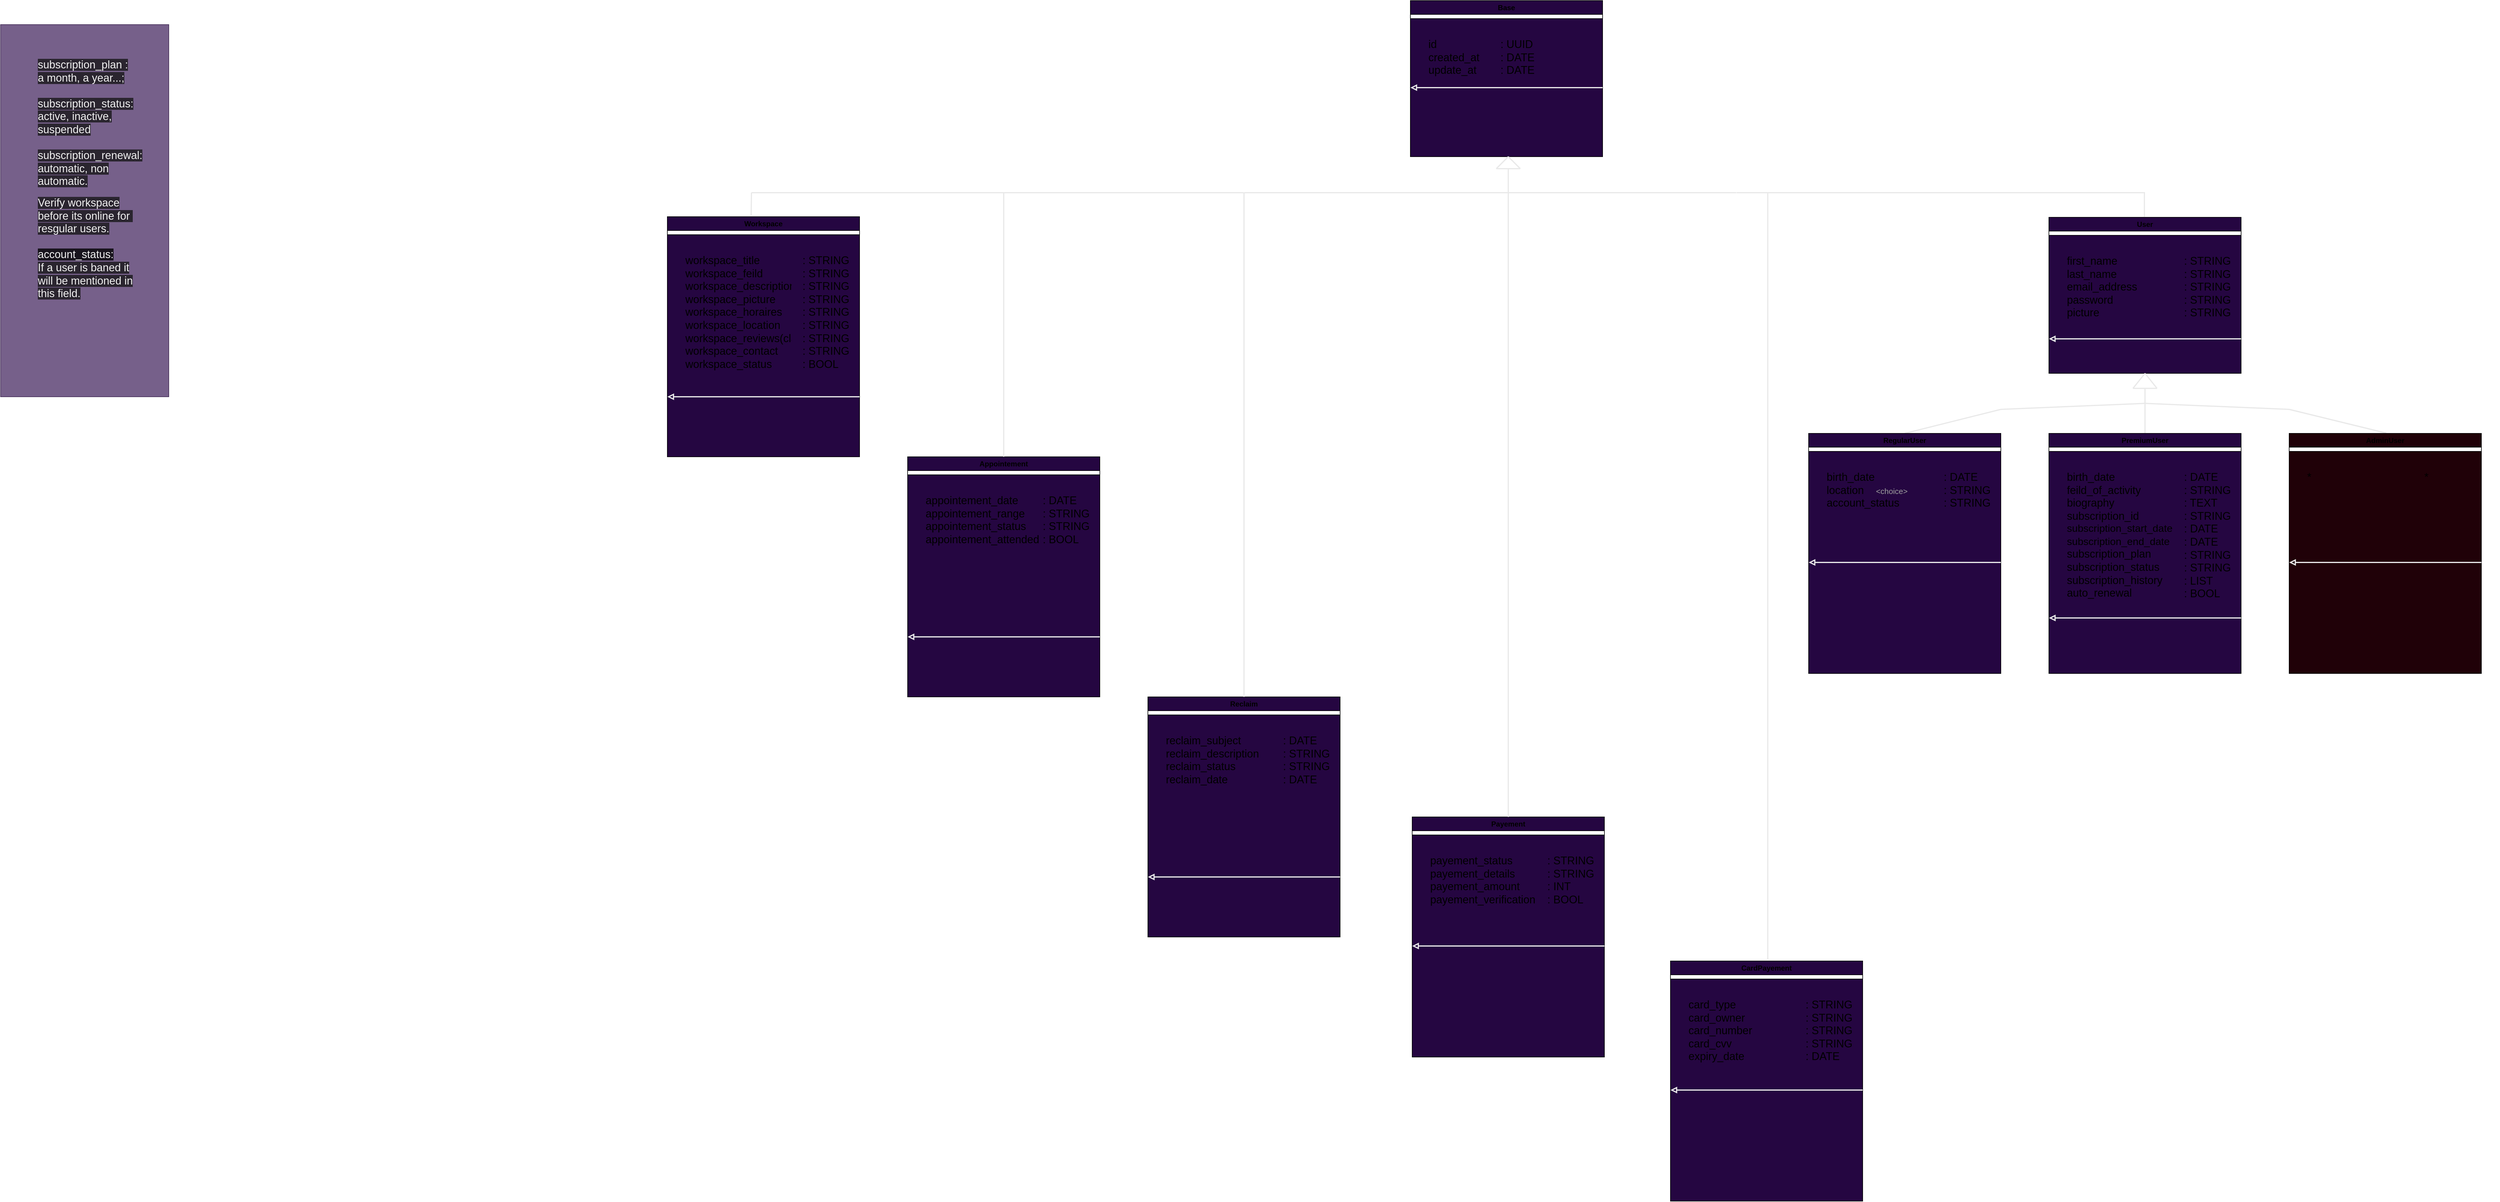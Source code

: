 <mxfile>
    <diagram id="BYOZ9nGXtysZzB5HWWPF" name="Page-1">
        <mxGraphModel dx="3417" dy="693" grid="1" gridSize="10" guides="1" tooltips="1" connect="1" arrows="1" fold="1" page="0" pageScale="1" pageWidth="850" pageHeight="1100" math="0" shadow="0">
            <root>
                <mxCell id="0"/>
                <mxCell id="1" parent="0"/>
                <mxCell id="110" value="" style="rounded=0;whiteSpace=wrap;html=1;fontSize=13;fontColor=#ffffff;fillColor=#76608a;strokeColor=#432D57;" vertex="1" parent="1">
                    <mxGeometry x="-2470" y="-360" width="280" height="620" as="geometry"/>
                </mxCell>
                <mxCell id="18" value="" style="endArrow=none;html=1;strokeColor=#E9E9E9;strokeWidth=2;" edge="1" parent="1">
                    <mxGeometry width="50" height="50" relative="1" as="geometry">
                        <mxPoint x="1100" y="271" as="sourcePoint"/>
                        <mxPoint x="1340" y="281" as="targetPoint"/>
                    </mxGeometry>
                </mxCell>
                <mxCell id="19" value="" style="endArrow=none;html=1;strokeColor=#E9E9E9;strokeWidth=2;" edge="1" parent="1">
                    <mxGeometry width="50" height="50" relative="1" as="geometry">
                        <mxPoint x="860" y="281" as="sourcePoint"/>
                        <mxPoint x="1100" y="271" as="targetPoint"/>
                    </mxGeometry>
                </mxCell>
                <mxCell id="20" value="" style="endArrow=none;html=1;strokeColor=#E9E9E9;strokeWidth=2;entryX=0.5;entryY=0;entryDx=0;entryDy=0;" edge="1" parent="1" target="88">
                    <mxGeometry width="50" height="50" relative="1" as="geometry">
                        <mxPoint x="860" y="281" as="sourcePoint"/>
                        <mxPoint x="844.6" y="311" as="targetPoint"/>
                    </mxGeometry>
                </mxCell>
                <mxCell id="22" value="" style="endArrow=none;html=1;strokeColor=#E9E9E9;strokeWidth=2;entryX=0.506;entryY=-0.001;entryDx=0;entryDy=0;entryPerimeter=0;" edge="1" parent="1" target="100">
                    <mxGeometry width="50" height="50" relative="1" as="geometry">
                        <mxPoint x="1340" y="281" as="sourcePoint"/>
                        <mxPoint x="1324.07" y="311" as="targetPoint"/>
                    </mxGeometry>
                </mxCell>
                <mxCell id="49" value="Base" style="swimlane;whiteSpace=wrap;html=1;fillColor=#250641;gradientColor=none;" vertex="1" parent="1">
                    <mxGeometry x="-123" y="-400" width="320" height="260" as="geometry"/>
                </mxCell>
                <mxCell id="62" value="" style="rounded=0;whiteSpace=wrap;html=1;fillColor=#250641;gradientColor=none;" vertex="1" parent="49">
                    <mxGeometry y="30" width="320" height="230" as="geometry"/>
                </mxCell>
                <mxCell id="73" value="&lt;h1&gt;&lt;br&gt;&lt;/h1&gt;&lt;div style=&quot;font-size: 18px;&quot;&gt;&lt;font style=&quot;font-size: 18px;&quot;&gt;id&lt;span style=&quot;white-space: pre;&quot;&gt;&#9;&lt;/span&gt;&lt;span style=&quot;white-space: pre;&quot;&gt;&#9;&lt;/span&gt;&lt;span style=&quot;white-space: pre;&quot;&gt;&#9;&lt;/span&gt;: UUID&lt;/font&gt;&lt;/div&gt;&lt;div style=&quot;font-size: 18px;&quot;&gt;&lt;font style=&quot;font-size: 18px;&quot;&gt;created_at&lt;span style=&quot;white-space: pre;&quot;&gt;&#9;&lt;/span&gt;: DATE&lt;/font&gt;&lt;/div&gt;&lt;div style=&quot;font-size: 18px;&quot;&gt;&lt;font style=&quot;font-size: 18px;&quot;&gt;update_at&lt;span style=&quot;white-space: pre;&quot;&gt;&#9;&lt;/span&gt;: DATE&lt;/font&gt;&lt;/div&gt;" style="text;html=1;strokeColor=none;fillColor=none;spacing=5;spacingTop=-20;whiteSpace=wrap;overflow=hidden;rounded=0;" vertex="1" parent="49">
                    <mxGeometry x="25" y="12" width="240" height="150" as="geometry"/>
                </mxCell>
                <mxCell id="74" style="edgeStyle=none;html=1;exitX=1;exitY=0.5;exitDx=0;exitDy=0;entryX=0;entryY=0.5;entryDx=0;entryDy=0;strokeColor=#E9E9E9;strokeWidth=2;fontSize=18;endArrow=block;endFill=0;" edge="1" parent="49" source="62" target="62">
                    <mxGeometry relative="1" as="geometry"/>
                </mxCell>
                <mxCell id="55" value="" style="endArrow=none;html=1;strokeColor=#E9E9E9;strokeWidth=2;" edge="1" parent="1">
                    <mxGeometry width="50" height="50" relative="1" as="geometry">
                        <mxPoint x="420" y="-80" as="sourcePoint"/>
                        <mxPoint x="1100" y="-80" as="targetPoint"/>
                    </mxGeometry>
                </mxCell>
                <mxCell id="56" value="" style="endArrow=none;html=1;strokeColor=#E9E9E9;strokeWidth=2;" edge="1" parent="1">
                    <mxGeometry width="50" height="50" relative="1" as="geometry">
                        <mxPoint x="-400" y="-80" as="sourcePoint"/>
                        <mxPoint x="419.5" y="-80" as="targetPoint"/>
                    </mxGeometry>
                </mxCell>
                <mxCell id="58" value="" style="endArrow=none;html=1;strokeColor=#E9E9E9;strokeWidth=2;" edge="1" parent="1">
                    <mxGeometry width="50" height="50" relative="1" as="geometry">
                        <mxPoint x="1099" y="-81" as="sourcePoint"/>
                        <mxPoint x="1099" y="-40" as="targetPoint"/>
                    </mxGeometry>
                </mxCell>
                <mxCell id="77" value="" style="endArrow=none;html=1;strokeColor=#E9E9E9;strokeWidth=2;exitX=0.5;exitY=0;exitDx=0;exitDy=0;" edge="1" parent="1" source="92">
                    <mxGeometry width="50" height="50" relative="1" as="geometry">
                        <mxPoint x="1100" y="311" as="sourcePoint"/>
                        <mxPoint x="1100" y="271" as="targetPoint"/>
                    </mxGeometry>
                </mxCell>
                <mxCell id="79" value="User" style="swimlane;whiteSpace=wrap;html=1;fillColor=#250641;gradientColor=none;" vertex="1" parent="1">
                    <mxGeometry x="940" y="-39" width="320" height="260" as="geometry"/>
                </mxCell>
                <mxCell id="80" value="" style="rounded=0;whiteSpace=wrap;html=1;fillColor=#250641;gradientColor=none;" vertex="1" parent="79">
                    <mxGeometry y="30" width="320" height="230" as="geometry"/>
                </mxCell>
                <mxCell id="81" value="&lt;h1&gt;&lt;br&gt;&lt;/h1&gt;&lt;div style=&quot;font-size: 18px;&quot;&gt;&lt;font style=&quot;font-size: 18px;&quot;&gt;first_name&lt;span style=&quot;white-space: pre;&quot;&gt;&#9;&lt;/span&gt;&lt;/font&gt;&lt;/div&gt;&lt;div style=&quot;font-size: 18px;&quot;&gt;&lt;font style=&quot;font-size: 18px;&quot;&gt;last_name&lt;span style=&quot;white-space: pre;&quot;&gt;&#9;&lt;/span&gt;&lt;/font&gt;&lt;/div&gt;&lt;div style=&quot;font-size: 18px;&quot;&gt;&lt;font style=&quot;font-size: 18px;&quot;&gt;email_address&amp;nbsp;&lt;/font&gt;&lt;/div&gt;&lt;div style=&quot;font-size: 18px;&quot;&gt;&lt;font style=&quot;font-size: 18px;&quot;&gt;password&lt;/font&gt;&lt;/div&gt;&lt;div style=&quot;font-size: 18px;&quot;&gt;&lt;font style=&quot;font-size: 18px;&quot;&gt;picture&lt;/font&gt;&lt;/div&gt;" style="text;html=1;strokeColor=none;fillColor=none;spacing=5;spacingTop=-20;whiteSpace=wrap;overflow=hidden;rounded=0;" vertex="1" parent="79">
                    <mxGeometry x="25" y="12" width="145" height="228" as="geometry"/>
                </mxCell>
                <mxCell id="83" value="&lt;h1&gt;&lt;br&gt;&lt;/h1&gt;&lt;div style=&quot;font-size: 18px;&quot;&gt;&lt;font style=&quot;font-size: 18px;&quot;&gt;: STRING&lt;span style=&quot;white-space: pre;&quot;&gt;&#9;&lt;/span&gt;&lt;/font&gt;&lt;/div&gt;&lt;div style=&quot;font-size: 18px;&quot;&gt;&lt;font style=&quot;font-size: 18px;&quot;&gt;: STRING&lt;span style=&quot;white-space: pre;&quot;&gt;&#9;&lt;/span&gt;&lt;/font&gt;&lt;/div&gt;&lt;div style=&quot;font-size: 18px;&quot;&gt;&lt;font style=&quot;font-size: 18px;&quot;&gt;: STRING&amp;nbsp;&lt;/font&gt;&lt;/div&gt;&lt;div style=&quot;font-size: 18px;&quot;&gt;&lt;font style=&quot;font-size: 18px;&quot;&gt;: STRING&lt;/font&gt;&lt;/div&gt;&lt;div style=&quot;font-size: 18px;&quot;&gt;&lt;font style=&quot;font-size: 18px;&quot;&gt;: STRING&lt;/font&gt;&lt;/div&gt;" style="text;html=1;strokeColor=none;fillColor=none;spacing=5;spacingTop=-20;whiteSpace=wrap;overflow=hidden;rounded=0;" vertex="1" parent="79">
                    <mxGeometry x="220" y="12" width="130" height="228" as="geometry"/>
                </mxCell>
                <mxCell id="118" style="edgeStyle=none;html=1;exitX=1;exitY=0.75;exitDx=0;exitDy=0;entryX=0;entryY=0.75;entryDx=0;entryDy=0;strokeColor=#E9E9E9;strokeWidth=2;fontSize=13;fontColor=#9E9E9E;endArrow=block;endFill=0;" edge="1" parent="79" source="80" target="80">
                    <mxGeometry relative="1" as="geometry"/>
                </mxCell>
                <mxCell id="88" value="RegularUser" style="swimlane;whiteSpace=wrap;html=1;fillColor=#250641;gradientColor=none;" vertex="1" parent="1">
                    <mxGeometry x="540" y="321" width="320" height="400" as="geometry"/>
                </mxCell>
                <mxCell id="89" value="" style="rounded=0;whiteSpace=wrap;html=1;fillColor=#250641;gradientColor=none;" vertex="1" parent="88">
                    <mxGeometry y="30" width="320" height="370" as="geometry"/>
                </mxCell>
                <mxCell id="90" value="&lt;h1&gt;&lt;br&gt;&lt;/h1&gt;&lt;div style=&quot;font-size: 18px;&quot;&gt;birth_date&lt;/div&gt;&lt;div style=&quot;&quot;&gt;&lt;span style=&quot;font-size: 18px;&quot;&gt;location&amp;nbsp; &amp;nbsp;&lt;font color=&quot;#9e9e9e&quot;&gt;&amp;nbsp;&lt;/font&gt;&lt;/span&gt;&lt;font color=&quot;#9e9e9e&quot; style=&quot;font-size: 13px;&quot;&gt;&amp;lt;choice&amp;gt;&lt;/font&gt;&lt;/div&gt;&lt;div style=&quot;&quot;&gt;&lt;span style=&quot;font-size: 18px;&quot;&gt;account_status&lt;/span&gt;&lt;br&gt;&lt;/div&gt;" style="text;html=1;strokeColor=none;fillColor=none;spacing=5;spacingTop=-20;whiteSpace=wrap;overflow=hidden;rounded=0;" vertex="1" parent="88">
                    <mxGeometry x="25" y="12" width="145" height="228" as="geometry"/>
                </mxCell>
                <mxCell id="91" value="&lt;h1&gt;&lt;br&gt;&lt;/h1&gt;&lt;div style=&quot;font-size: 18px;&quot;&gt;&lt;span style=&quot;background-color: initial;&quot;&gt;: DATE&lt;/span&gt;&lt;span style=&quot;background-color: initial; white-space: pre;&quot;&gt;&#9;&lt;/span&gt;&lt;br&gt;&lt;/div&gt;&lt;div style=&quot;font-size: 18px;&quot;&gt;&lt;font style=&quot;font-size: 18px;&quot;&gt;: STRING&amp;nbsp;&lt;/font&gt;&lt;/div&gt;&lt;div style=&quot;font-size: 18px;&quot;&gt;&lt;font style=&quot;font-size: 18px;&quot;&gt;: STRING&lt;/font&gt;&lt;/div&gt;" style="text;html=1;strokeColor=none;fillColor=none;spacing=5;spacingTop=-20;whiteSpace=wrap;overflow=hidden;rounded=0;" vertex="1" parent="88">
                    <mxGeometry x="220" y="12" width="130" height="168" as="geometry"/>
                </mxCell>
                <mxCell id="115" style="edgeStyle=none;html=1;exitX=1;exitY=0.5;exitDx=0;exitDy=0;strokeColor=#E9E9E9;strokeWidth=2;fontSize=13;fontColor=#9E9E9E;endArrow=block;endFill=0;entryX=0;entryY=0.5;entryDx=0;entryDy=0;" edge="1" parent="88" source="89" target="89">
                    <mxGeometry relative="1" as="geometry"/>
                </mxCell>
                <mxCell id="92" value="PremiumUser" style="swimlane;whiteSpace=wrap;html=1;fillColor=#250641;gradientColor=none;" vertex="1" parent="1">
                    <mxGeometry x="940" y="321" width="320" height="400" as="geometry"/>
                </mxCell>
                <mxCell id="93" value="" style="rounded=0;whiteSpace=wrap;html=1;fillColor=#250641;gradientColor=none;" vertex="1" parent="92">
                    <mxGeometry y="30" width="320" height="370" as="geometry"/>
                </mxCell>
                <mxCell id="94" value="&lt;h1&gt;&lt;br&gt;&lt;/h1&gt;&lt;div style=&quot;font-size: 18px;&quot;&gt;&lt;font style=&quot;font-size: 18px;&quot;&gt;birth_date&lt;br&gt;&lt;/font&gt;&lt;/div&gt;&lt;div style=&quot;font-size: 18px;&quot;&gt;&lt;font style=&quot;font-size: 18px;&quot;&gt;feild_of_activity&lt;/font&gt;&lt;/div&gt;&lt;div style=&quot;font-size: 18px;&quot;&gt;biography&lt;/div&gt;&lt;div style=&quot;font-size: 18px;&quot;&gt;&lt;font style=&quot;font-size: 18px;&quot;&gt;subscription_id&lt;span style=&quot;&quot;&gt;&#9;&lt;/span&gt;&lt;/font&gt;&lt;/div&gt;&lt;font style=&quot;font-size: 17px;&quot;&gt;subscription_start_date&lt;/font&gt;&lt;div style=&quot;font-size: 18px;&quot;&gt;&lt;font style=&quot;font-size: 18px;&quot;&gt;&lt;span style=&quot;&quot;&gt;&#9;&lt;/span&gt;&lt;/font&gt;&lt;/div&gt;&lt;div style=&quot;&quot;&gt;&lt;font style=&quot;font-size: 17px;&quot;&gt;subscription_end_date&lt;/font&gt;&lt;font style=&quot;font-size: 18px;&quot;&gt;&amp;nbsp;&lt;/font&gt;&lt;/div&gt;&lt;div style=&quot;font-size: 18px;&quot;&gt;subscription_plan&lt;/div&gt;&lt;div style=&quot;font-size: 18px;&quot;&gt;&lt;font style=&quot;font-size: 18px;&quot;&gt;subscription_status&lt;/font&gt;&lt;/div&gt;&lt;div style=&quot;font-size: 18px;&quot;&gt;&lt;font style=&quot;font-size: 18px;&quot;&gt;subscription_history&lt;/font&gt;&lt;/div&gt;&lt;div style=&quot;font-size: 18px;&quot;&gt;&lt;font style=&quot;font-size: 18px;&quot;&gt;auto_renewal&lt;br&gt;&lt;/font&gt;&lt;/div&gt;" style="text;html=1;strokeColor=none;fillColor=none;spacing=5;spacingTop=-20;whiteSpace=wrap;overflow=hidden;rounded=0;" vertex="1" parent="92">
                    <mxGeometry x="25" y="12" width="185" height="268" as="geometry"/>
                </mxCell>
                <mxCell id="95" value="&lt;h1&gt;&lt;br&gt;&lt;/h1&gt;&lt;div style=&quot;font-size: 18px;&quot;&gt;&lt;font style=&quot;font-size: 18px;&quot;&gt;: DATE&lt;/font&gt;&lt;/div&gt;&lt;div style=&quot;font-size: 18px;&quot;&gt;&lt;font style=&quot;font-size: 18px;&quot;&gt;: STRING&lt;span style=&quot;&quot;&gt;&#9;&lt;/span&gt;&lt;/font&gt;&lt;/div&gt;&lt;div style=&quot;font-size: 18px;&quot;&gt;&lt;font style=&quot;font-size: 18px;&quot;&gt;: TEXT&lt;span style=&quot;&quot;&gt;&lt;/span&gt;&lt;/font&gt;&lt;/div&gt;&lt;div style=&quot;font-size: 18px;&quot;&gt;&lt;font style=&quot;font-size: 18px;&quot;&gt;: STRING&amp;nbsp;&lt;/font&gt;&lt;/div&gt;&lt;div style=&quot;font-size: 18px;&quot;&gt;&lt;font style=&quot;font-size: 18px;&quot;&gt;: DATE&lt;/font&gt;&lt;/div&gt;&lt;div style=&quot;font-size: 18px;&quot;&gt;&lt;font style=&quot;font-size: 18px;&quot;&gt;: DATE&lt;/font&gt;&lt;/div&gt;&lt;div style=&quot;font-size: 18px;&quot;&gt;&lt;font style=&quot;font-size: 18px;&quot;&gt;: STRING&lt;br&gt;&lt;/font&gt;&lt;/div&gt;&lt;div style=&quot;font-size: 18px;&quot;&gt;&lt;font style=&quot;font-size: 18px;&quot;&gt;: STRING&lt;br&gt;&lt;/font&gt;&lt;/div&gt;&lt;div style=&quot;font-size: 18px;&quot;&gt;&lt;font style=&quot;font-size: 18px;&quot;&gt;: LIST&lt;br&gt;&lt;/font&gt;&lt;/div&gt;&lt;div style=&quot;font-size: 18px;&quot;&gt;&lt;font style=&quot;font-size: 18px;&quot;&gt;: BOOL&lt;/font&gt;&lt;/div&gt;" style="text;html=1;strokeColor=none;fillColor=none;spacing=5;spacingTop=-20;whiteSpace=wrap;overflow=hidden;rounded=0;" vertex="1" parent="92">
                    <mxGeometry x="220" y="12" width="130" height="268" as="geometry"/>
                </mxCell>
                <mxCell id="113" style="edgeStyle=none;html=1;exitX=1;exitY=0.75;exitDx=0;exitDy=0;entryX=0;entryY=0.75;entryDx=0;entryDy=0;strokeColor=#E9E9E9;strokeWidth=2;fontSize=13;fontColor=#9E9E9E;endArrow=block;endFill=0;" edge="1" parent="92" source="93" target="93">
                    <mxGeometry relative="1" as="geometry"/>
                </mxCell>
                <mxCell id="100" value="AdminUser" style="swimlane;whiteSpace=wrap;html=1;fillColor=#200108;gradientColor=none;" vertex="1" parent="1">
                    <mxGeometry x="1340" y="321" width="320" height="400" as="geometry"/>
                </mxCell>
                <mxCell id="101" value="" style="rounded=0;whiteSpace=wrap;html=1;fillColor=#200108;gradientColor=none;" vertex="1" parent="100">
                    <mxGeometry y="30" width="320" height="370" as="geometry"/>
                </mxCell>
                <mxCell id="102" value="&lt;h1&gt;&lt;br&gt;&lt;/h1&gt;&lt;div style=&quot;font-size: 18px;&quot;&gt;*&lt;/div&gt;" style="text;html=1;strokeColor=none;fillColor=none;spacing=5;spacingTop=-20;whiteSpace=wrap;overflow=hidden;rounded=0;" vertex="1" parent="100">
                    <mxGeometry x="25" y="12" width="145" height="228" as="geometry"/>
                </mxCell>
                <mxCell id="103" value="&lt;h1&gt;&lt;br&gt;&lt;/h1&gt;&lt;div style=&quot;font-size: 18px;&quot;&gt;*&lt;/div&gt;" style="text;html=1;strokeColor=none;fillColor=none;spacing=5;spacingTop=-20;whiteSpace=wrap;overflow=hidden;rounded=0;" vertex="1" parent="100">
                    <mxGeometry x="220" y="12" width="130" height="188" as="geometry"/>
                </mxCell>
                <mxCell id="117" style="edgeStyle=none;html=1;exitX=1;exitY=0.5;exitDx=0;exitDy=0;entryX=0;entryY=0.5;entryDx=0;entryDy=0;strokeColor=#E9E9E9;strokeWidth=2;fontSize=13;fontColor=#9E9E9E;endArrow=block;endFill=0;" edge="1" parent="100" source="101" target="101">
                    <mxGeometry relative="1" as="geometry"/>
                </mxCell>
                <mxCell id="104" value="&lt;span style=&quot;color: rgb(240, 240, 240); font-family: Helvetica; font-size: 18px; font-style: normal; font-variant-ligatures: normal; font-variant-caps: normal; font-weight: 400; letter-spacing: normal; orphans: 2; text-align: left; text-indent: 0px; text-transform: none; widows: 2; word-spacing: 0px; -webkit-text-stroke-width: 0px; background-color: rgb(42, 37, 47); text-decoration-thickness: initial; text-decoration-style: initial; text-decoration-color: initial; float: none; display: inline !important;&quot;&gt;subscription_plan :&lt;br&gt;a month, a year...;&lt;br&gt;&lt;br&gt;subscription_status:&lt;br&gt;active, inactive, suspended&lt;br&gt;&lt;br&gt;subscription_renewal:&lt;br&gt;automatic, non automatic.&lt;br&gt;&lt;br&gt;&lt;br&gt;&lt;/span&gt;" style="text;whiteSpace=wrap;html=1;fontSize=18;" vertex="1" parent="1">
                    <mxGeometry x="-2410" y="-310" width="170" height="50" as="geometry"/>
                </mxCell>
                <mxCell id="108" value="&lt;span style=&quot;color: rgb(240, 240, 240); font-family: Helvetica; font-size: 18px; font-style: normal; font-variant-ligatures: normal; font-variant-caps: normal; font-weight: 400; letter-spacing: normal; orphans: 2; text-align: left; text-indent: 0px; text-transform: none; widows: 2; word-spacing: 0px; -webkit-text-stroke-width: 0px; background-color: rgb(42, 37, 47); text-decoration-thickness: initial; text-decoration-style: initial; text-decoration-color: initial; float: none; display: inline !important;&quot;&gt;Verify workspace before its online for&amp;nbsp; resgular users.&lt;br&gt;&lt;br&gt;&lt;span style=&quot;background-color: rgb(24, 20, 29);&quot;&gt;account_status:&lt;br&gt;&lt;/span&gt;If a user is baned it will be mentioned in this field.&lt;br&gt;&lt;/span&gt;" style="text;whiteSpace=wrap;html=1;fontSize=18;" vertex="1" parent="1">
                    <mxGeometry x="-2410" y="-80" width="170" height="70" as="geometry"/>
                </mxCell>
                <mxCell id="119" value="" style="group" vertex="1" connectable="0" parent="1">
                    <mxGeometry x="1080" y="221" width="40" height="50" as="geometry"/>
                </mxCell>
                <mxCell id="12" value="" style="endArrow=none;html=1;strokeColor=#E9E9E9;strokeWidth=2;" edge="1" parent="119">
                    <mxGeometry width="50" height="50" relative="1" as="geometry">
                        <mxPoint y="25" as="sourcePoint"/>
                        <mxPoint x="20" as="targetPoint"/>
                    </mxGeometry>
                </mxCell>
                <mxCell id="13" value="" style="endArrow=none;html=1;strokeColor=#E9E9E9;strokeWidth=2;" edge="1" parent="119">
                    <mxGeometry width="50" height="50" relative="1" as="geometry">
                        <mxPoint x="40" y="25" as="sourcePoint"/>
                        <mxPoint x="20" as="targetPoint"/>
                    </mxGeometry>
                </mxCell>
                <mxCell id="14" value="" style="endArrow=none;html=1;strokeColor=#E9E9E9;strokeWidth=2;" edge="1" parent="119">
                    <mxGeometry width="50" height="50" relative="1" as="geometry">
                        <mxPoint x="40" y="25.003" as="sourcePoint"/>
                        <mxPoint y="25.003" as="targetPoint"/>
                    </mxGeometry>
                </mxCell>
                <mxCell id="15" value="" style="endArrow=none;html=1;strokeColor=#E9E9E9;strokeWidth=2;" edge="1" parent="119">
                    <mxGeometry width="50" height="50" relative="1" as="geometry">
                        <mxPoint x="20" y="50" as="sourcePoint"/>
                        <mxPoint x="20" y="26" as="targetPoint"/>
                    </mxGeometry>
                </mxCell>
                <mxCell id="121" value="Payement" style="swimlane;whiteSpace=wrap;html=1;fillColor=#250641;gradientColor=none;" vertex="1" parent="1">
                    <mxGeometry x="-120" y="960" width="320" height="400" as="geometry"/>
                </mxCell>
                <mxCell id="122" value="" style="rounded=0;whiteSpace=wrap;html=1;fillColor=#250641;gradientColor=none;" vertex="1" parent="121">
                    <mxGeometry y="30" width="320" height="370" as="geometry"/>
                </mxCell>
                <mxCell id="123" value="&lt;h1&gt;&lt;br&gt;&lt;/h1&gt;&lt;div style=&quot;font-size: 18px;&quot;&gt;payement_status&lt;/div&gt;&lt;div style=&quot;font-size: 18px;&quot;&gt;payement_details&lt;/div&gt;&lt;div style=&quot;font-size: 18px;&quot;&gt;payement_amount&lt;/div&gt;&lt;div style=&quot;font-size: 18px;&quot;&gt;payement_verification&lt;br&gt;&lt;/div&gt;" style="text;html=1;strokeColor=none;fillColor=none;spacing=5;spacingTop=-20;whiteSpace=wrap;overflow=hidden;rounded=0;" vertex="1" parent="121">
                    <mxGeometry x="25" y="12" width="185" height="268" as="geometry"/>
                </mxCell>
                <mxCell id="124" value="&lt;h1&gt;&lt;br&gt;&lt;/h1&gt;&lt;div style=&quot;font-size: 18px;&quot;&gt;&lt;font style=&quot;font-size: 18px;&quot;&gt;: STRING&lt;/font&gt;&lt;/div&gt;&lt;div style=&quot;font-size: 18px;&quot;&gt;&lt;font style=&quot;font-size: 18px;&quot;&gt;: STRING&lt;span style=&quot;&quot;&gt;&#9;&lt;/span&gt;&lt;/font&gt;&lt;/div&gt;&lt;div style=&quot;font-size: 18px;&quot;&gt;&lt;font style=&quot;font-size: 18px;&quot;&gt;: INT&lt;span style=&quot;&quot;&gt;&lt;/span&gt;&lt;/font&gt;&lt;/div&gt;&lt;div style=&quot;font-size: 18px;&quot;&gt;&lt;font style=&quot;font-size: 18px;&quot;&gt;: BOOL&lt;/font&gt;&lt;/div&gt;&lt;div style=&quot;font-size: 18px;&quot;&gt;&lt;br&gt;&lt;/div&gt;" style="text;html=1;strokeColor=none;fillColor=none;spacing=5;spacingTop=-20;whiteSpace=wrap;overflow=hidden;rounded=0;" vertex="1" parent="121">
                    <mxGeometry x="220" y="12" width="130" height="268" as="geometry"/>
                </mxCell>
                <mxCell id="125" style="edgeStyle=none;html=1;exitX=1;exitY=0.5;exitDx=0;exitDy=0;entryX=0;entryY=0.5;entryDx=0;entryDy=0;strokeColor=#E9E9E9;strokeWidth=2;fontSize=13;fontColor=#9E9E9E;endArrow=block;endFill=0;" edge="1" parent="121" source="122" target="122">
                    <mxGeometry relative="1" as="geometry"/>
                </mxCell>
                <mxCell id="126" value="CardPayement" style="swimlane;whiteSpace=wrap;html=1;fillColor=#250641;gradientColor=none;" vertex="1" parent="1">
                    <mxGeometry x="310" y="1200" width="320" height="400" as="geometry"/>
                </mxCell>
                <mxCell id="127" value="" style="rounded=0;whiteSpace=wrap;html=1;fillColor=#250641;gradientColor=none;" vertex="1" parent="126">
                    <mxGeometry y="30" width="320" height="370" as="geometry"/>
                </mxCell>
                <mxCell id="128" value="&lt;h1&gt;&lt;br&gt;&lt;/h1&gt;&lt;div style=&quot;font-size: 18px;&quot;&gt;card_type&lt;/div&gt;&lt;div style=&quot;font-size: 18px;&quot;&gt;card_owner&lt;/div&gt;&lt;div style=&quot;font-size: 18px;&quot;&gt;card_number&lt;/div&gt;&lt;div style=&quot;font-size: 18px;&quot;&gt;card_cvv&lt;/div&gt;&lt;div style=&quot;font-size: 18px;&quot;&gt;expiry_date&lt;/div&gt;" style="text;html=1;strokeColor=none;fillColor=none;spacing=5;spacingTop=-20;whiteSpace=wrap;overflow=hidden;rounded=0;" vertex="1" parent="126">
                    <mxGeometry x="25" y="12" width="185" height="268" as="geometry"/>
                </mxCell>
                <mxCell id="129" value="&lt;h1&gt;&lt;br&gt;&lt;/h1&gt;&lt;div style=&quot;font-size: 18px;&quot;&gt;&lt;font style=&quot;font-size: 18px;&quot;&gt;: STRING&lt;/font&gt;&lt;/div&gt;&lt;div style=&quot;font-size: 18px;&quot;&gt;&lt;font style=&quot;font-size: 18px;&quot;&gt;: STRING&lt;span style=&quot;&quot;&gt;&#9;&lt;/span&gt;&lt;/font&gt;&lt;/div&gt;&lt;div style=&quot;font-size: 18px;&quot;&gt;&lt;font style=&quot;font-size: 18px;&quot;&gt;: STRING&lt;span style=&quot;&quot;&gt;&lt;/span&gt;&lt;/font&gt;&lt;/div&gt;&lt;div style=&quot;font-size: 18px;&quot;&gt;&lt;font style=&quot;font-size: 18px;&quot;&gt;: STRING&lt;/font&gt;&lt;/div&gt;&lt;div style=&quot;font-size: 18px;&quot;&gt;&lt;font style=&quot;font-size: 18px;&quot;&gt;: DATE&lt;/font&gt;&lt;/div&gt;&lt;div style=&quot;font-size: 18px;&quot;&gt;&lt;br&gt;&lt;/div&gt;" style="text;html=1;strokeColor=none;fillColor=none;spacing=5;spacingTop=-20;whiteSpace=wrap;overflow=hidden;rounded=0;" vertex="1" parent="126">
                    <mxGeometry x="220" y="12" width="100" height="268" as="geometry"/>
                </mxCell>
                <mxCell id="130" style="edgeStyle=none;html=1;exitX=1;exitY=0.5;exitDx=0;exitDy=0;entryX=0;entryY=0.5;entryDx=0;entryDy=0;strokeColor=#E9E9E9;strokeWidth=2;fontSize=13;fontColor=#9E9E9E;endArrow=block;endFill=0;" edge="1" parent="126" source="127" target="127">
                    <mxGeometry relative="1" as="geometry"/>
                </mxCell>
                <mxCell id="149" value="Workspace" style="swimlane;whiteSpace=wrap;html=1;fillColor=#250641;gradientColor=none;" vertex="1" parent="1">
                    <mxGeometry x="-1360" y="-40" width="320" height="400" as="geometry"/>
                </mxCell>
                <mxCell id="150" value="" style="rounded=0;whiteSpace=wrap;html=1;fillColor=#250641;gradientColor=none;" vertex="1" parent="149">
                    <mxGeometry y="30" width="320" height="370" as="geometry"/>
                </mxCell>
                <mxCell id="151" value="&lt;h1&gt;&lt;br&gt;&lt;/h1&gt;&lt;div style=&quot;font-size: 18px;&quot;&gt;workspace_title&lt;/div&gt;&lt;div style=&quot;font-size: 18px;&quot;&gt;workspace_feild&lt;/div&gt;&lt;div style=&quot;font-size: 18px;&quot;&gt;workspace_description&lt;/div&gt;&lt;div style=&quot;font-size: 18px;&quot;&gt;workspace_picture&lt;/div&gt;&lt;div style=&quot;font-size: 18px;&quot;&gt;workspace_horaires&lt;/div&gt;&lt;div style=&quot;font-size: 18px;&quot;&gt;workspace_location&lt;/div&gt;&lt;div style=&quot;font-size: 18px;&quot;&gt;workspace_reviews(class)&lt;/div&gt;&lt;div style=&quot;font-size: 18px;&quot;&gt;workspace_contact&lt;/div&gt;&lt;div style=&quot;font-size: 18px;&quot;&gt;workspace_status&lt;/div&gt;&lt;div style=&quot;font-size: 18px;&quot;&gt;&lt;br&gt;&lt;/div&gt;" style="text;html=1;strokeColor=none;fillColor=none;spacing=5;spacingTop=-20;whiteSpace=wrap;overflow=hidden;rounded=0;" vertex="1" parent="149">
                    <mxGeometry x="25" y="12" width="185" height="268" as="geometry"/>
                </mxCell>
                <mxCell id="152" value="&lt;h1&gt;&lt;br&gt;&lt;/h1&gt;&lt;div style=&quot;font-size: 18px;&quot;&gt;&lt;font style=&quot;font-size: 18px;&quot;&gt;: STRING&lt;/font&gt;&lt;/div&gt;&lt;div style=&quot;font-size: 18px;&quot;&gt;&lt;font style=&quot;font-size: 18px;&quot;&gt;: STRING&lt;span style=&quot;&quot;&gt;&#9;&lt;/span&gt;&lt;/font&gt;&lt;/div&gt;&lt;div style=&quot;font-size: 18px;&quot;&gt;&lt;font style=&quot;font-size: 18px;&quot;&gt;: STRING&lt;span style=&quot;&quot;&gt;&lt;/span&gt;&lt;/font&gt;&lt;/div&gt;&lt;div style=&quot;font-size: 18px;&quot;&gt;: STRING&lt;/div&gt;&lt;div style=&quot;font-size: 18px;&quot;&gt;: STRING&lt;/div&gt;&lt;div style=&quot;font-size: 18px;&quot;&gt;: STRING&lt;/div&gt;&lt;div style=&quot;font-size: 18px;&quot;&gt;: STRING&lt;/div&gt;&lt;div style=&quot;font-size: 18px;&quot;&gt;: STRING&lt;/div&gt;&lt;div style=&quot;font-size: 18px;&quot;&gt;: BOOL&lt;/div&gt;" style="text;html=1;strokeColor=none;fillColor=none;spacing=5;spacingTop=-20;whiteSpace=wrap;overflow=hidden;rounded=0;" vertex="1" parent="149">
                    <mxGeometry x="220" y="12" width="130" height="268" as="geometry"/>
                </mxCell>
                <mxCell id="155" style="edgeStyle=none;html=1;exitX=1;exitY=0.75;exitDx=0;exitDy=0;strokeColor=#E9E9E9;strokeWidth=2;fontSize=13;fontColor=#9E9E9E;endArrow=block;endFill=0;" edge="1" parent="149" source="149">
                    <mxGeometry relative="1" as="geometry">
                        <mxPoint y="300" as="targetPoint"/>
                    </mxGeometry>
                </mxCell>
                <mxCell id="156" value="Appointement" style="swimlane;whiteSpace=wrap;html=1;fillColor=#250641;gradientColor=none;" vertex="1" parent="1">
                    <mxGeometry x="-960" y="360" width="320" height="400" as="geometry"/>
                </mxCell>
                <mxCell id="157" value="" style="rounded=0;whiteSpace=wrap;html=1;fillColor=#250641;gradientColor=none;" vertex="1" parent="156">
                    <mxGeometry y="30" width="320" height="370" as="geometry"/>
                </mxCell>
                <mxCell id="158" value="&lt;h1&gt;&lt;br&gt;&lt;/h1&gt;&lt;div style=&quot;font-size: 18px;&quot;&gt;appointement_date&lt;/div&gt;&lt;div style=&quot;font-size: 18px;&quot;&gt;appointement_range&lt;/div&gt;&lt;div style=&quot;font-size: 18px;&quot;&gt;appointement_status&lt;/div&gt;&lt;div style=&quot;font-size: 18px;&quot;&gt;appointement_attended&lt;/div&gt;&lt;div style=&quot;font-size: 18px;&quot;&gt;&lt;br&gt;&lt;/div&gt;&lt;div style=&quot;font-size: 18px;&quot;&gt;&lt;br&gt;&lt;/div&gt;&lt;div style=&quot;font-size: 18px;&quot;&gt;&lt;br&gt;&lt;/div&gt;&lt;div style=&quot;font-size: 18px;&quot;&gt;&lt;br&gt;&lt;/div&gt;&lt;div style=&quot;font-size: 18px;&quot;&gt;&lt;br&gt;&lt;/div&gt;" style="text;html=1;strokeColor=none;fillColor=none;spacing=5;spacingTop=-20;whiteSpace=wrap;overflow=hidden;rounded=0;" vertex="1" parent="156">
                    <mxGeometry x="25" y="12" width="205" height="268" as="geometry"/>
                </mxCell>
                <mxCell id="159" value="&lt;h1&gt;&lt;br&gt;&lt;/h1&gt;&lt;div style=&quot;font-size: 18px;&quot;&gt;&lt;span style=&quot;background-color: initial;&quot;&gt;: DATE&lt;/span&gt;&lt;/div&gt;&lt;div style=&quot;font-size: 18px;&quot;&gt;&lt;span style=&quot;background-color: initial;&quot;&gt;: STRING&lt;/span&gt;&lt;br&gt;&lt;/div&gt;&lt;div style=&quot;font-size: 18px;&quot;&gt;&lt;font style=&quot;font-size: 18px;&quot;&gt;: STRING&lt;span style=&quot;&quot;&gt;&lt;/span&gt;&lt;/font&gt;&lt;/div&gt;&lt;div style=&quot;font-size: 18px;&quot;&gt;: BOOL&lt;/div&gt;" style="text;html=1;strokeColor=none;fillColor=none;spacing=5;spacingTop=-20;whiteSpace=wrap;overflow=hidden;rounded=0;" vertex="1" parent="156">
                    <mxGeometry x="220" y="12" width="130" height="268" as="geometry"/>
                </mxCell>
                <mxCell id="160" style="edgeStyle=none;html=1;exitX=1;exitY=0.75;exitDx=0;exitDy=0;strokeColor=#E9E9E9;strokeWidth=2;fontSize=13;fontColor=#9E9E9E;endArrow=block;endFill=0;" edge="1" parent="156" source="156">
                    <mxGeometry relative="1" as="geometry">
                        <mxPoint y="300" as="targetPoint"/>
                    </mxGeometry>
                </mxCell>
                <mxCell id="161" value="Reclaim" style="swimlane;whiteSpace=wrap;html=1;fillColor=#250641;gradientColor=none;" vertex="1" parent="1">
                    <mxGeometry x="-560" y="760" width="320" height="400" as="geometry"/>
                </mxCell>
                <mxCell id="162" value="" style="rounded=0;whiteSpace=wrap;html=1;fillColor=#250641;gradientColor=none;" vertex="1" parent="161">
                    <mxGeometry y="30" width="320" height="370" as="geometry"/>
                </mxCell>
                <mxCell id="163" value="&lt;h1&gt;&lt;br&gt;&lt;/h1&gt;&lt;div style=&quot;font-size: 18px;&quot;&gt;reclaim_subject&lt;/div&gt;&lt;div style=&quot;font-size: 18px;&quot;&gt;reclaim_description&lt;/div&gt;&lt;div style=&quot;font-size: 18px;&quot;&gt;reclaim_status&lt;/div&gt;&lt;div style=&quot;font-size: 18px;&quot;&gt;reclaim_date&lt;/div&gt;&lt;div style=&quot;font-size: 18px;&quot;&gt;&lt;br&gt;&lt;/div&gt;&lt;div style=&quot;font-size: 18px;&quot;&gt;&lt;br&gt;&lt;/div&gt;&lt;div style=&quot;font-size: 18px;&quot;&gt;&lt;br&gt;&lt;/div&gt;&lt;div style=&quot;font-size: 18px;&quot;&gt;&lt;br&gt;&lt;/div&gt;" style="text;html=1;strokeColor=none;fillColor=none;spacing=5;spacingTop=-20;whiteSpace=wrap;overflow=hidden;rounded=0;" vertex="1" parent="161">
                    <mxGeometry x="25" y="12" width="185" height="268" as="geometry"/>
                </mxCell>
                <mxCell id="164" value="&lt;h1&gt;&lt;br&gt;&lt;/h1&gt;&lt;div style=&quot;font-size: 18px;&quot;&gt;&lt;span style=&quot;background-color: initial;&quot;&gt;: DATE&lt;/span&gt;&lt;/div&gt;&lt;div style=&quot;font-size: 18px;&quot;&gt;&lt;span style=&quot;background-color: initial;&quot;&gt;: STRING&lt;/span&gt;&lt;br&gt;&lt;/div&gt;&lt;div style=&quot;font-size: 18px;&quot;&gt;&lt;font style=&quot;font-size: 18px;&quot;&gt;: STRING&lt;/font&gt;&lt;/div&gt;&lt;div style=&quot;font-size: 18px;&quot;&gt;&lt;font style=&quot;font-size: 18px;&quot;&gt;: DATE&lt;/font&gt;&lt;/div&gt;" style="text;html=1;strokeColor=none;fillColor=none;spacing=5;spacingTop=-20;whiteSpace=wrap;overflow=hidden;rounded=0;" vertex="1" parent="161">
                    <mxGeometry x="220" y="12" width="130" height="268" as="geometry"/>
                </mxCell>
                <mxCell id="165" style="edgeStyle=none;html=1;exitX=1;exitY=0.75;exitDx=0;exitDy=0;strokeColor=#E9E9E9;strokeWidth=2;fontSize=13;fontColor=#9E9E9E;endArrow=block;endFill=0;" edge="1" parent="161" source="161">
                    <mxGeometry relative="1" as="geometry">
                        <mxPoint y="300" as="targetPoint"/>
                    </mxGeometry>
                </mxCell>
                <mxCell id="181" value="" style="endArrow=none;html=1;strokeColor=#E9E9E9;strokeWidth=2;" edge="1" parent="1">
                    <mxGeometry width="50" height="50" relative="1" as="geometry">
                        <mxPoint x="-1220" y="-80" as="sourcePoint"/>
                        <mxPoint x="-400.5" y="-80" as="targetPoint"/>
                    </mxGeometry>
                </mxCell>
                <mxCell id="182" value="" style="endArrow=none;html=1;strokeColor=#E9E9E9;strokeWidth=2;fontSize=13;fontColor=#9E9E9E;entryX=0.436;entryY=-0.004;entryDx=0;entryDy=0;entryPerimeter=0;" edge="1" parent="1" target="149">
                    <mxGeometry width="50" height="50" relative="1" as="geometry">
                        <mxPoint x="-1220" y="-80" as="sourcePoint"/>
                        <mxPoint x="-1090" y="-140" as="targetPoint"/>
                    </mxGeometry>
                </mxCell>
                <mxCell id="183" value="" style="endArrow=none;html=1;strokeColor=#E9E9E9;strokeWidth=2;fontSize=13;fontColor=#9E9E9E;exitX=0.5;exitY=0;exitDx=0;exitDy=0;" edge="1" parent="1" source="156">
                    <mxGeometry width="50" height="50" relative="1" as="geometry">
                        <mxPoint x="-570" y="360" as="sourcePoint"/>
                        <mxPoint x="-800" y="-80" as="targetPoint"/>
                    </mxGeometry>
                </mxCell>
                <mxCell id="184" value="" style="endArrow=none;html=1;strokeColor=#E9E9E9;strokeWidth=2;fontSize=13;fontColor=#9E9E9E;exitX=0.5;exitY=0;exitDx=0;exitDy=0;" edge="1" parent="1" source="161">
                    <mxGeometry width="50" height="50" relative="1" as="geometry">
                        <mxPoint x="-200" y="610" as="sourcePoint"/>
                        <mxPoint x="-400" y="-80" as="targetPoint"/>
                    </mxGeometry>
                </mxCell>
                <mxCell id="185" value="" style="endArrow=none;html=1;strokeColor=#E9E9E9;strokeWidth=2;fontSize=13;fontColor=#9E9E9E;exitX=0.5;exitY=0;exitDx=0;exitDy=0;" edge="1" parent="1" source="121">
                    <mxGeometry width="50" height="50" relative="1" as="geometry">
                        <mxPoint x="30" y="930" as="sourcePoint"/>
                        <mxPoint x="40" y="-80" as="targetPoint"/>
                    </mxGeometry>
                </mxCell>
                <mxCell id="186" value="" style="endArrow=none;html=1;strokeColor=#E9E9E9;strokeWidth=2;fontSize=13;fontColor=#9E9E9E;exitX=0.5;exitY=0;exitDx=0;exitDy=0;" edge="1" parent="1">
                    <mxGeometry width="50" height="50" relative="1" as="geometry">
                        <mxPoint x="472" y="1197" as="sourcePoint"/>
                        <mxPoint x="472" y="-80" as="targetPoint"/>
                    </mxGeometry>
                </mxCell>
                <mxCell id="179" value="" style="endArrow=none;html=1;strokeColor=#E9E9E9;strokeWidth=2;" edge="1" parent="1">
                    <mxGeometry width="50" height="50" relative="1" as="geometry">
                        <mxPoint x="40" y="-80" as="sourcePoint"/>
                        <mxPoint x="40" y="-119.2" as="targetPoint"/>
                    </mxGeometry>
                </mxCell>
                <mxCell id="176" value="" style="endArrow=none;html=1;strokeColor=#E9E9E9;strokeWidth=2;" edge="1" parent="1">
                    <mxGeometry width="50" height="50" relative="1" as="geometry">
                        <mxPoint x="20" y="-120" as="sourcePoint"/>
                        <mxPoint x="40" y="-140" as="targetPoint"/>
                    </mxGeometry>
                </mxCell>
                <mxCell id="177" value="" style="endArrow=none;html=1;strokeColor=#E9E9E9;strokeWidth=2;" edge="1" parent="1">
                    <mxGeometry width="50" height="50" relative="1" as="geometry">
                        <mxPoint x="60" y="-120" as="sourcePoint"/>
                        <mxPoint x="40" y="-140" as="targetPoint"/>
                    </mxGeometry>
                </mxCell>
                <mxCell id="178" value="" style="endArrow=none;html=1;strokeColor=#E9E9E9;strokeWidth=2;" edge="1" parent="1">
                    <mxGeometry width="50" height="50" relative="1" as="geometry">
                        <mxPoint x="60" y="-119.997" as="sourcePoint"/>
                        <mxPoint x="20" y="-119.997" as="targetPoint"/>
                    </mxGeometry>
                </mxCell>
            </root>
        </mxGraphModel>
    </diagram>
</mxfile>
